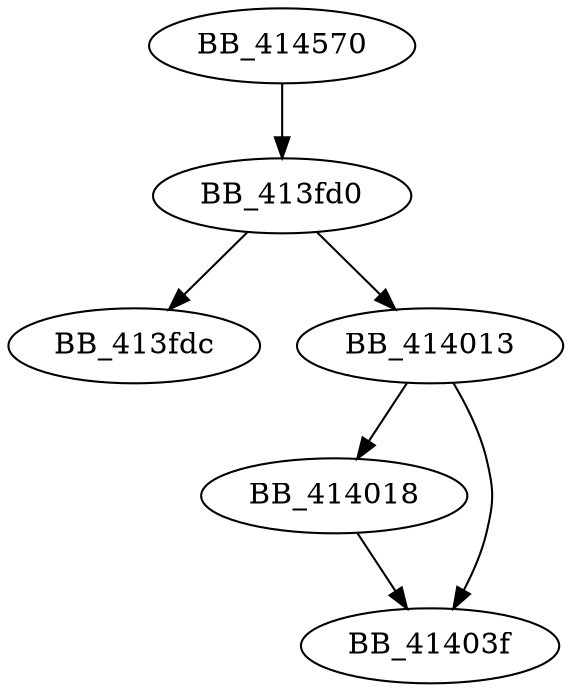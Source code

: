 DiGraph sub_414570{
BB_413fd0->BB_413fdc
BB_413fd0->BB_414013
BB_414013->BB_414018
BB_414013->BB_41403f
BB_414018->BB_41403f
BB_414570->BB_413fd0
}
